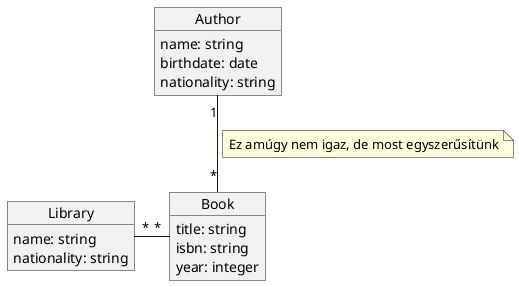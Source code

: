 @startuml v1

object Library {
  name: string
  nationality: string
}

  object Book {
  title: string
  isbn: string
  year: integer
}

object Author{
  name: string
  birthdate: date
  nationality: string
}





Book "*"--l--"*" Library

Author "1"--"*" Book
note on link
 Ez amúgy nem igaz, de most egyszerűsítünk
end note

@enduml